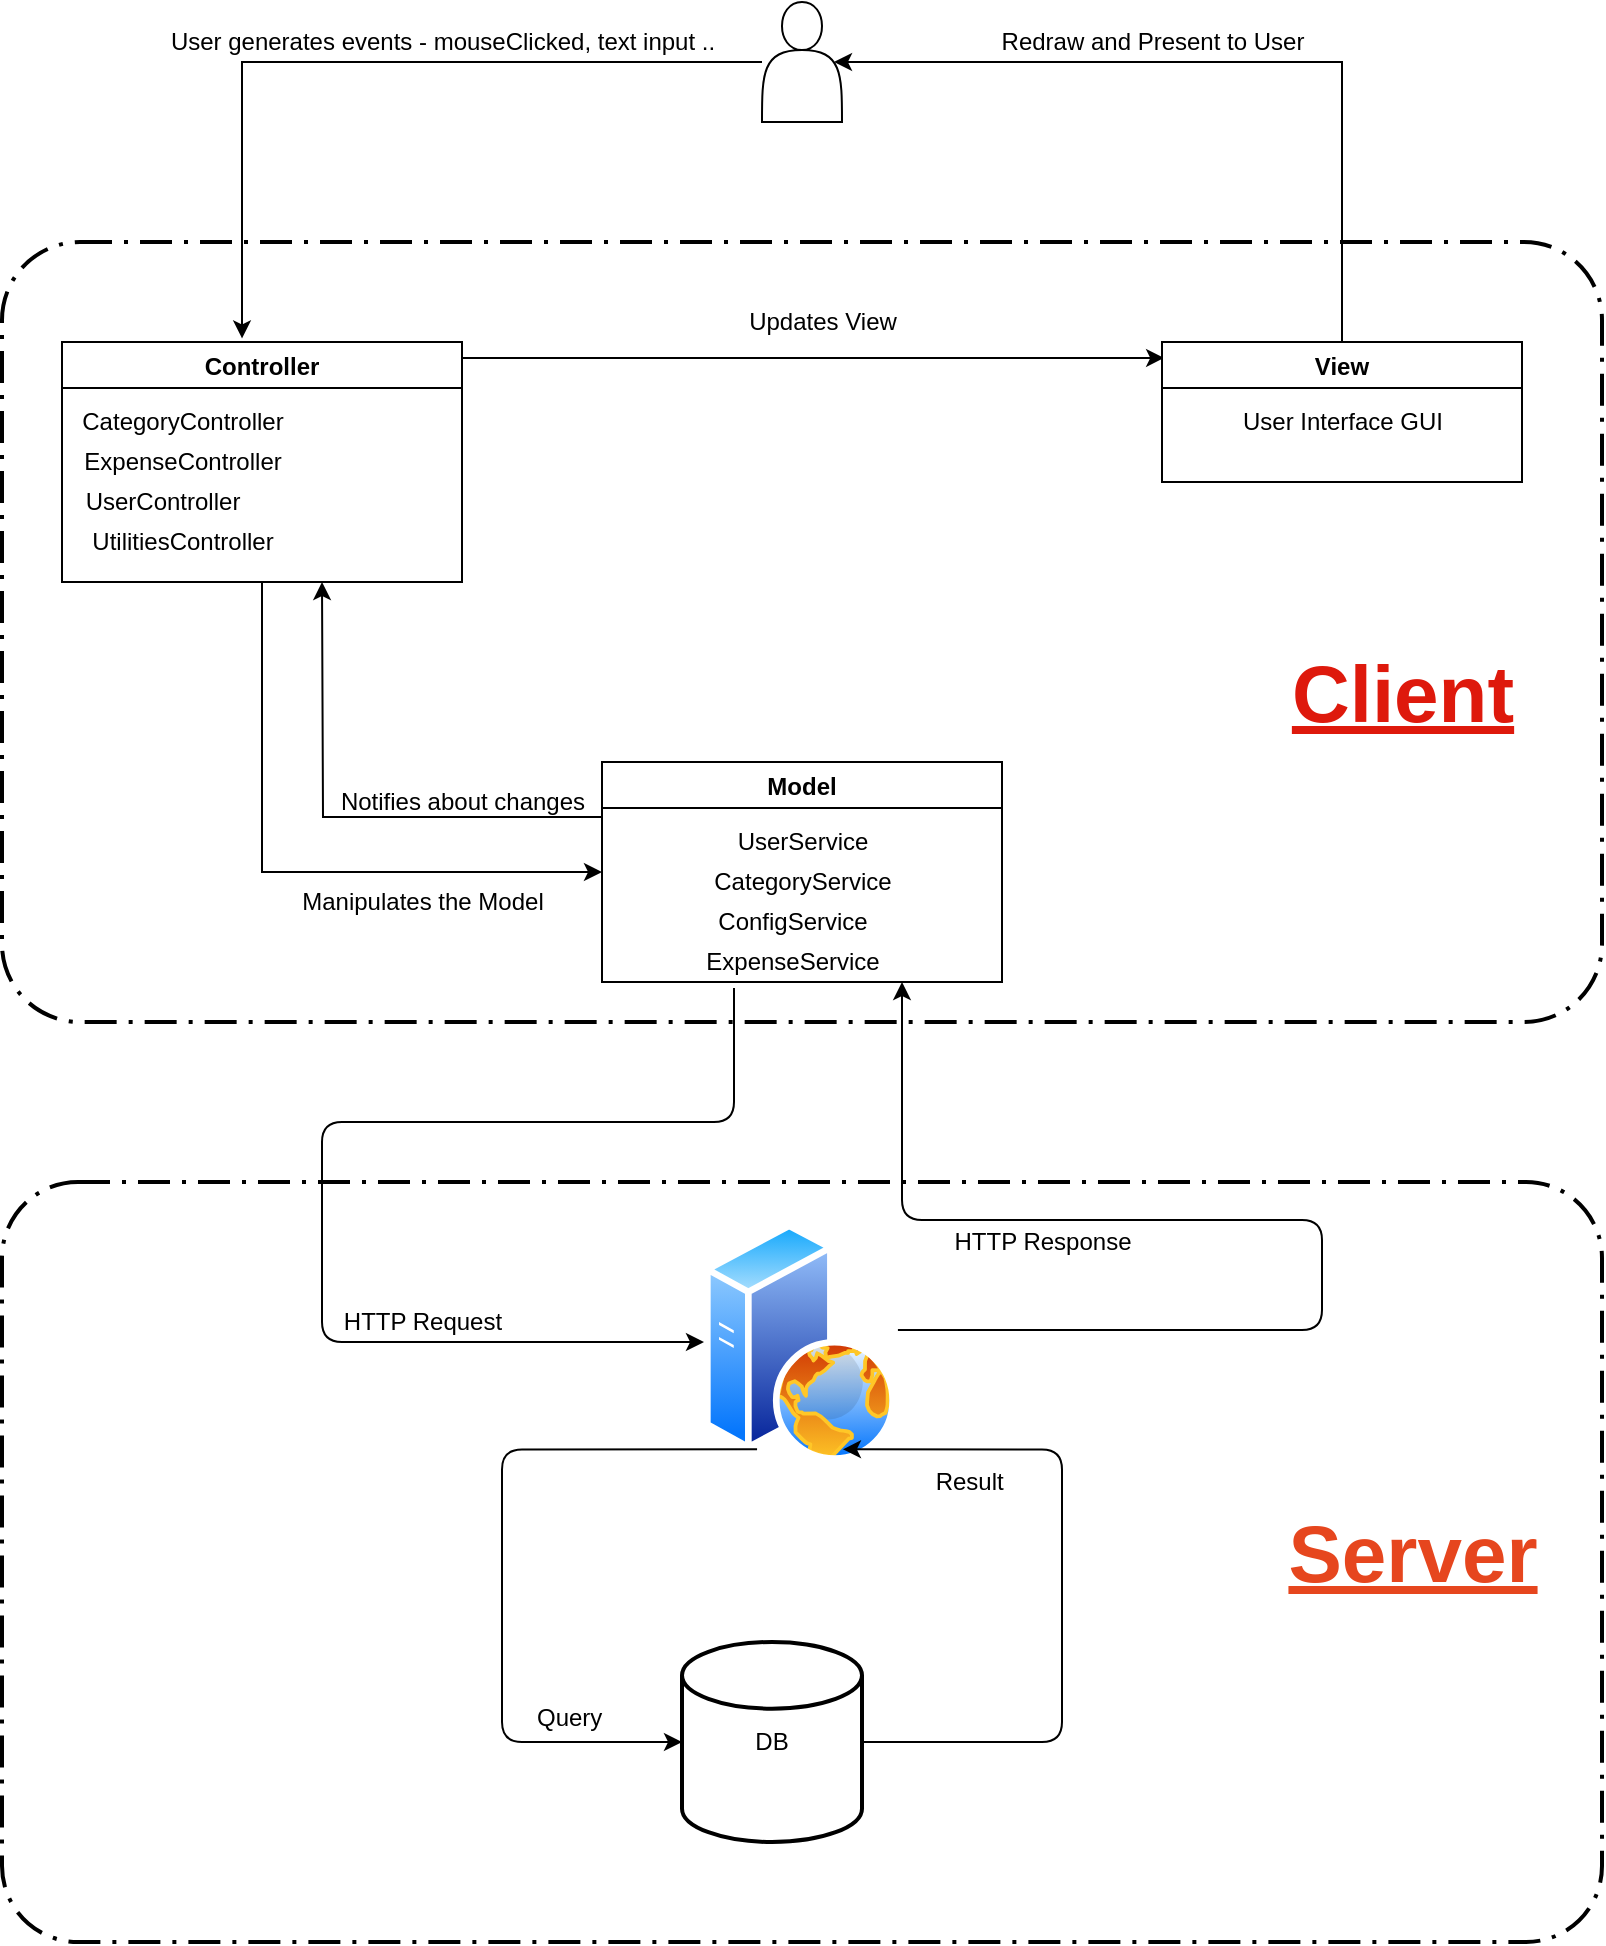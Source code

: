 <mxfile version="13.3.6" type="device"><diagram id="wFE0QG_FPsp0jaGvCLVb" name="Page-1"><mxGraphModel dx="868" dy="433" grid="1" gridSize="10" guides="1" tooltips="1" connect="1" arrows="1" fold="1" page="1" pageScale="1" pageWidth="850" pageHeight="1100" math="0" shadow="0"><root><mxCell id="0"/><mxCell id="1" parent="0"/><mxCell id="kwFR2N-9Z68FU0NBroEb-8" style="edgeStyle=orthogonalEdgeStyle;rounded=0;orthogonalLoop=1;jettySize=auto;html=1;entryX=0;entryY=0.5;entryDx=0;entryDy=0;exitX=0.5;exitY=1;exitDx=0;exitDy=0;" edge="1" parent="1" source="kwFR2N-9Z68FU0NBroEb-1" target="kwFR2N-9Z68FU0NBroEb-3"><mxGeometry relative="1" as="geometry"><mxPoint x="170" y="520" as="targetPoint"/></mxGeometry></mxCell><mxCell id="kwFR2N-9Z68FU0NBroEb-31" style="edgeStyle=orthogonalEdgeStyle;rounded=0;orthogonalLoop=1;jettySize=auto;html=1;entryX=0.006;entryY=0.114;entryDx=0;entryDy=0;entryPerimeter=0;exitX=1;exitY=0.083;exitDx=0;exitDy=0;exitPerimeter=0;" edge="1" parent="1" source="kwFR2N-9Z68FU0NBroEb-1" target="kwFR2N-9Z68FU0NBroEb-2"><mxGeometry relative="1" as="geometry"><Array as="points"><mxPoint x="260" y="188"/></Array></mxGeometry></mxCell><mxCell id="kwFR2N-9Z68FU0NBroEb-1" value="Controller" style="swimlane;" vertex="1" parent="1"><mxGeometry x="60" y="180" width="200" height="120" as="geometry"/></mxCell><mxCell id="kwFR2N-9Z68FU0NBroEb-10" value="CategoryController" style="text;html=1;align=center;verticalAlign=middle;resizable=0;points=[];autosize=1;" vertex="1" parent="kwFR2N-9Z68FU0NBroEb-1"><mxGeometry y="30" width="120" height="20" as="geometry"/></mxCell><mxCell id="kwFR2N-9Z68FU0NBroEb-16" value="ExpenseController" style="text;html=1;align=center;verticalAlign=middle;resizable=0;points=[];autosize=1;" vertex="1" parent="kwFR2N-9Z68FU0NBroEb-1"><mxGeometry x="5" y="50" width="110" height="20" as="geometry"/></mxCell><mxCell id="kwFR2N-9Z68FU0NBroEb-17" value="UserController" style="text;html=1;align=center;verticalAlign=middle;resizable=0;points=[];autosize=1;" vertex="1" parent="kwFR2N-9Z68FU0NBroEb-1"><mxGeometry x="5" y="70" width="90" height="20" as="geometry"/></mxCell><mxCell id="kwFR2N-9Z68FU0NBroEb-18" value="UtilitiesController" style="text;html=1;align=center;verticalAlign=middle;resizable=0;points=[];autosize=1;" vertex="1" parent="kwFR2N-9Z68FU0NBroEb-1"><mxGeometry x="5" y="90" width="110" height="20" as="geometry"/></mxCell><mxCell id="kwFR2N-9Z68FU0NBroEb-7" style="edgeStyle=orthogonalEdgeStyle;rounded=0;orthogonalLoop=1;jettySize=auto;html=1;entryX=0.9;entryY=0.5;entryDx=0;entryDy=0;entryPerimeter=0;exitX=0.5;exitY=0;exitDx=0;exitDy=0;" edge="1" parent="1" source="kwFR2N-9Z68FU0NBroEb-2" target="kwFR2N-9Z68FU0NBroEb-4"><mxGeometry relative="1" as="geometry"><mxPoint x="550" y="30" as="targetPoint"/><mxPoint x="700" y="110" as="sourcePoint"/><Array as="points"><mxPoint x="700" y="40"/></Array></mxGeometry></mxCell><mxCell id="kwFR2N-9Z68FU0NBroEb-2" value="View" style="swimlane;" vertex="1" parent="1"><mxGeometry x="610" y="180" width="180" height="70" as="geometry"/></mxCell><mxCell id="kwFR2N-9Z68FU0NBroEb-19" value="User Interface GUI" style="text;html=1;align=center;verticalAlign=middle;resizable=0;points=[];autosize=1;" vertex="1" parent="kwFR2N-9Z68FU0NBroEb-2"><mxGeometry x="30" y="30" width="120" height="20" as="geometry"/></mxCell><mxCell id="kwFR2N-9Z68FU0NBroEb-34" style="edgeStyle=orthogonalEdgeStyle;rounded=0;orthogonalLoop=1;jettySize=auto;html=1;exitX=0;exitY=0.25;exitDx=0;exitDy=0;" edge="1" parent="1" source="kwFR2N-9Z68FU0NBroEb-3"><mxGeometry relative="1" as="geometry"><mxPoint x="190" y="300" as="targetPoint"/></mxGeometry></mxCell><mxCell id="kwFR2N-9Z68FU0NBroEb-3" value="Model" style="swimlane;startSize=23;" vertex="1" parent="1"><mxGeometry x="330" y="390" width="200" height="110" as="geometry"/></mxCell><mxCell id="kwFR2N-9Z68FU0NBroEb-23" value="UserService" style="text;html=1;align=center;verticalAlign=middle;resizable=0;points=[];autosize=1;" vertex="1" parent="kwFR2N-9Z68FU0NBroEb-3"><mxGeometry x="60" y="30" width="80" height="20" as="geometry"/></mxCell><mxCell id="kwFR2N-9Z68FU0NBroEb-24" value="CategoryService" style="text;html=1;align=center;verticalAlign=middle;resizable=0;points=[];autosize=1;" vertex="1" parent="kwFR2N-9Z68FU0NBroEb-3"><mxGeometry x="50" y="50" width="100" height="20" as="geometry"/></mxCell><mxCell id="kwFR2N-9Z68FU0NBroEb-25" value="ExpenseService" style="text;html=1;align=center;verticalAlign=middle;resizable=0;points=[];autosize=1;" vertex="1" parent="kwFR2N-9Z68FU0NBroEb-3"><mxGeometry x="45" y="90" width="100" height="20" as="geometry"/></mxCell><mxCell id="kwFR2N-9Z68FU0NBroEb-26" value="ConfigService" style="text;html=1;align=center;verticalAlign=middle;resizable=0;points=[];autosize=1;" vertex="1" parent="kwFR2N-9Z68FU0NBroEb-3"><mxGeometry x="50" y="70" width="90" height="20" as="geometry"/></mxCell><mxCell id="kwFR2N-9Z68FU0NBroEb-6" value="" style="edgeStyle=orthogonalEdgeStyle;rounded=0;orthogonalLoop=1;jettySize=auto;html=1;entryX=0.45;entryY=-0.015;entryDx=0;entryDy=0;entryPerimeter=0;" edge="1" parent="1" source="kwFR2N-9Z68FU0NBroEb-4" target="kwFR2N-9Z68FU0NBroEb-1"><mxGeometry relative="1" as="geometry"><mxPoint x="330" y="40" as="targetPoint"/></mxGeometry></mxCell><mxCell id="kwFR2N-9Z68FU0NBroEb-4" value="" style="shape=actor;whiteSpace=wrap;html=1;" vertex="1" parent="1"><mxGeometry x="410" y="10" width="40" height="60" as="geometry"/></mxCell><mxCell id="kwFR2N-9Z68FU0NBroEb-29" value="User generates events - mouseClicked, text input .." style="text;html=1;align=center;verticalAlign=middle;resizable=0;points=[];autosize=1;" vertex="1" parent="1"><mxGeometry x="105" y="20" width="290" height="20" as="geometry"/></mxCell><mxCell id="kwFR2N-9Z68FU0NBroEb-30" value="Manipulates the Model" style="text;html=1;align=center;verticalAlign=middle;resizable=0;points=[];autosize=1;" vertex="1" parent="1"><mxGeometry x="170" y="450" width="140" height="20" as="geometry"/></mxCell><mxCell id="kwFR2N-9Z68FU0NBroEb-32" value="Updates View" style="text;html=1;align=center;verticalAlign=middle;resizable=0;points=[];autosize=1;" vertex="1" parent="1"><mxGeometry x="395" y="160" width="90" height="20" as="geometry"/></mxCell><mxCell id="kwFR2N-9Z68FU0NBroEb-33" value="Redraw and Present to User" style="text;html=1;align=center;verticalAlign=middle;resizable=0;points=[];autosize=1;" vertex="1" parent="1"><mxGeometry x="520" y="20" width="170" height="20" as="geometry"/></mxCell><mxCell id="kwFR2N-9Z68FU0NBroEb-35" value="Notifies about changes" style="text;html=1;align=center;verticalAlign=middle;resizable=0;points=[];autosize=1;" vertex="1" parent="1"><mxGeometry x="190" y="400" width="140" height="20" as="geometry"/></mxCell><mxCell id="kwFR2N-9Z68FU0NBroEb-44" value="" style="aspect=fixed;perimeter=ellipsePerimeter;html=1;align=center;shadow=0;dashed=0;spacingTop=3;image;image=img/lib/active_directory/web_server.svg;" vertex="1" parent="1"><mxGeometry x="381" y="620" width="96" height="120" as="geometry"/></mxCell><mxCell id="kwFR2N-9Z68FU0NBroEb-45" value="DB" style="strokeWidth=2;html=1;shape=mxgraph.flowchart.database;whiteSpace=wrap;" vertex="1" parent="1"><mxGeometry x="370" y="830" width="90" height="100" as="geometry"/></mxCell><mxCell id="kwFR2N-9Z68FU0NBroEb-46" value="" style="edgeStyle=segmentEdgeStyle;endArrow=classic;html=1;exitX=0.21;exitY=1.15;exitDx=0;exitDy=0;exitPerimeter=0;entryX=0;entryY=0.5;entryDx=0;entryDy=0;" edge="1" parent="1" source="kwFR2N-9Z68FU0NBroEb-25" target="kwFR2N-9Z68FU0NBroEb-44"><mxGeometry width="50" height="50" relative="1" as="geometry"><mxPoint x="370" y="600" as="sourcePoint"/><mxPoint x="420" y="550" as="targetPoint"/><Array as="points"><mxPoint x="396" y="570"/><mxPoint x="190" y="570"/><mxPoint x="190" y="680"/></Array></mxGeometry></mxCell><mxCell id="kwFR2N-9Z68FU0NBroEb-47" value="" style="edgeStyle=segmentEdgeStyle;endArrow=classic;html=1;entryX=0.75;entryY=1;entryDx=0;entryDy=0;exitX=1.01;exitY=0.45;exitDx=0;exitDy=0;exitPerimeter=0;" edge="1" parent="1" source="kwFR2N-9Z68FU0NBroEb-44" target="kwFR2N-9Z68FU0NBroEb-3"><mxGeometry width="50" height="50" relative="1" as="geometry"><mxPoint x="370" y="600" as="sourcePoint"/><mxPoint x="420" y="550" as="targetPoint"/><Array as="points"><mxPoint x="690" y="674"/><mxPoint x="690" y="619"/><mxPoint x="480" y="619"/></Array></mxGeometry></mxCell><mxCell id="kwFR2N-9Z68FU0NBroEb-48" value="HTTP Request" style="text;html=1;align=center;verticalAlign=middle;resizable=0;points=[];autosize=1;" vertex="1" parent="1"><mxGeometry x="195" y="660" width="90" height="20" as="geometry"/></mxCell><mxCell id="kwFR2N-9Z68FU0NBroEb-49" value="HTTP Response" style="text;html=1;align=center;verticalAlign=middle;resizable=0;points=[];autosize=1;" vertex="1" parent="1"><mxGeometry x="500" y="620" width="100" height="20" as="geometry"/></mxCell><mxCell id="kwFR2N-9Z68FU0NBroEb-50" value="" style="edgeStyle=segmentEdgeStyle;endArrow=classic;html=1;exitX=0.25;exitY=1;exitDx=0;exitDy=0;entryX=0;entryY=0.5;entryDx=0;entryDy=0;entryPerimeter=0;" edge="1" parent="1" source="kwFR2N-9Z68FU0NBroEb-44" target="kwFR2N-9Z68FU0NBroEb-45"><mxGeometry width="50" height="50" relative="1" as="geometry"><mxPoint x="370" y="800" as="sourcePoint"/><mxPoint x="420" y="750" as="targetPoint"/><Array as="points"><mxPoint x="280" y="734"/><mxPoint x="280" y="880"/></Array></mxGeometry></mxCell><mxCell id="kwFR2N-9Z68FU0NBroEb-51" value="" style="edgeStyle=segmentEdgeStyle;endArrow=classic;html=1;entryX=0.75;entryY=1;entryDx=0;entryDy=0;" edge="1" parent="1" target="kwFR2N-9Z68FU0NBroEb-44"><mxGeometry width="50" height="50" relative="1" as="geometry"><mxPoint x="460" y="880" as="sourcePoint"/><mxPoint x="420" y="750" as="targetPoint"/><Array as="points"><mxPoint x="560" y="880"/><mxPoint x="560" y="734"/></Array></mxGeometry></mxCell><mxCell id="kwFR2N-9Z68FU0NBroEb-52" value="Query&amp;nbsp;&lt;br&gt;" style="text;html=1;align=center;verticalAlign=middle;resizable=0;points=[];autosize=1;" vertex="1" parent="1"><mxGeometry x="290" y="858" width="50" height="20" as="geometry"/></mxCell><mxCell id="kwFR2N-9Z68FU0NBroEb-53" value="Result&amp;nbsp;" style="text;html=1;align=center;verticalAlign=middle;resizable=0;points=[];autosize=1;" vertex="1" parent="1"><mxGeometry x="490" y="740" width="50" height="20" as="geometry"/></mxCell><mxCell id="kwFR2N-9Z68FU0NBroEb-54" value="" style="rounded=1;arcSize=10;dashed=1;strokeColor=#000000;fillColor=none;gradientColor=none;dashPattern=8 3 1 3;strokeWidth=2;fontSize=40;" vertex="1" parent="1"><mxGeometry x="30" y="600" width="800" height="380" as="geometry"/></mxCell><mxCell id="kwFR2N-9Z68FU0NBroEb-55" value="" style="rounded=1;arcSize=10;dashed=1;strokeColor=#000000;fillColor=none;gradientColor=none;dashPattern=8 3 1 3;strokeWidth=2;fontColor=#01120C;fontSize=40;" vertex="1" parent="1"><mxGeometry x="30" y="130" width="800" height="390" as="geometry"/></mxCell><mxCell id="kwFR2N-9Z68FU0NBroEb-56" value="Server" style="text;html=1;align=center;verticalAlign=middle;resizable=0;points=[];autosize=1;fontSize=40;fontColor=#E6461E;fontStyle=5" vertex="1" parent="1"><mxGeometry x="665" y="760" width="140" height="50" as="geometry"/></mxCell><mxCell id="kwFR2N-9Z68FU0NBroEb-57" value="Client" style="text;html=1;align=center;verticalAlign=middle;resizable=0;points=[];autosize=1;fontSize=40;fontColor=#DE190C;fontStyle=5" vertex="1" parent="1"><mxGeometry x="665" y="330" width="130" height="50" as="geometry"/></mxCell></root></mxGraphModel></diagram></mxfile>